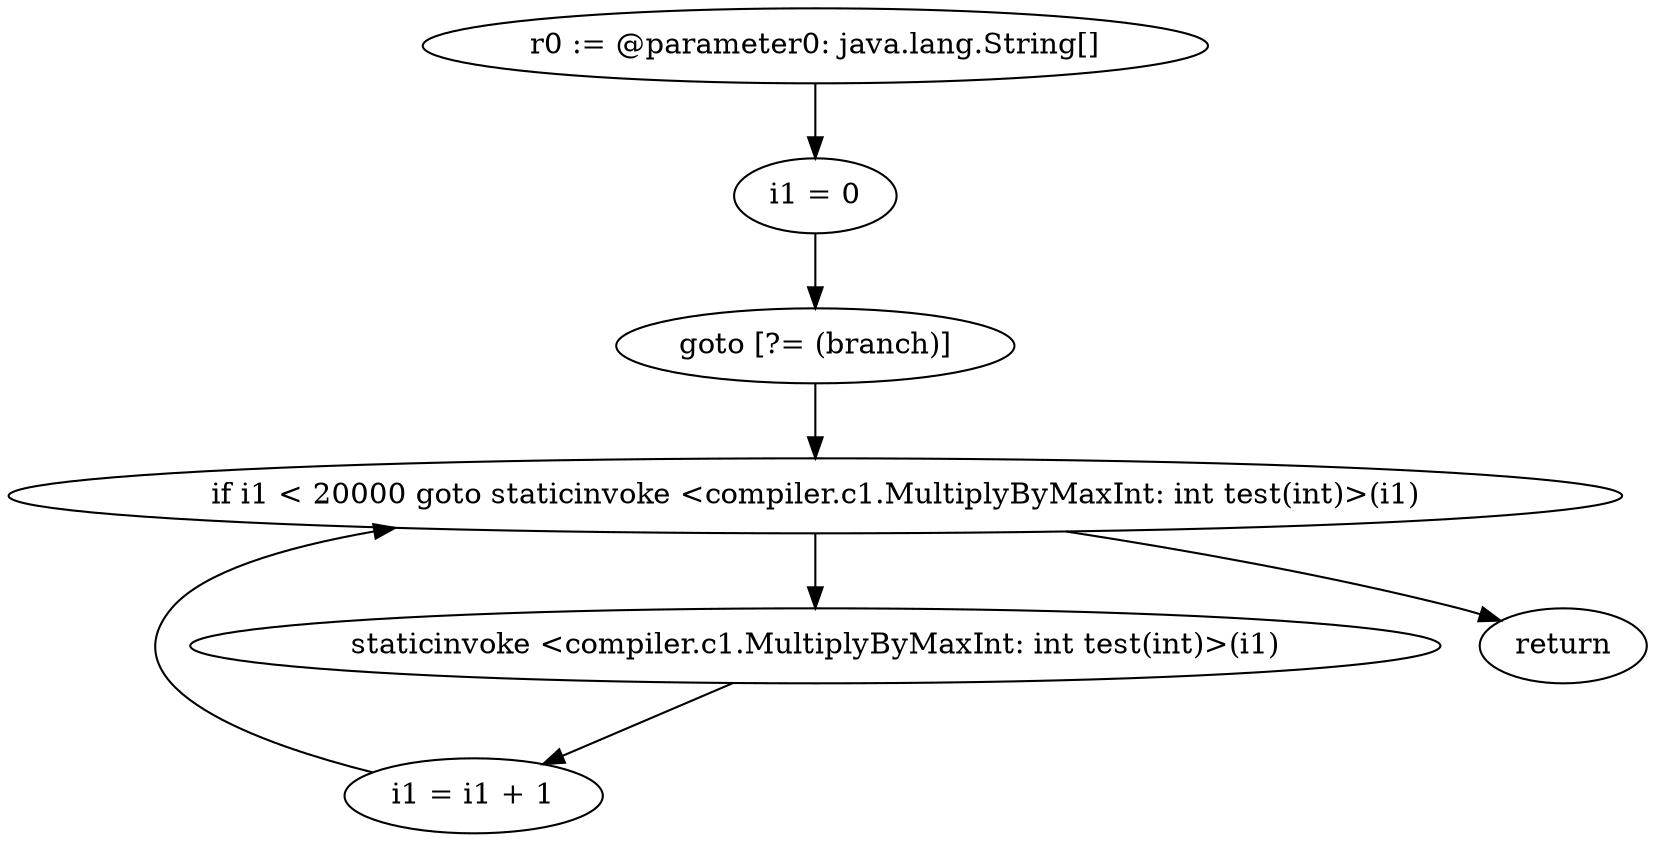 digraph "unitGraph" {
    "r0 := @parameter0: java.lang.String[]"
    "i1 = 0"
    "goto [?= (branch)]"
    "staticinvoke <compiler.c1.MultiplyByMaxInt: int test(int)>(i1)"
    "i1 = i1 + 1"
    "if i1 < 20000 goto staticinvoke <compiler.c1.MultiplyByMaxInt: int test(int)>(i1)"
    "return"
    "r0 := @parameter0: java.lang.String[]"->"i1 = 0";
    "i1 = 0"->"goto [?= (branch)]";
    "goto [?= (branch)]"->"if i1 < 20000 goto staticinvoke <compiler.c1.MultiplyByMaxInt: int test(int)>(i1)";
    "staticinvoke <compiler.c1.MultiplyByMaxInt: int test(int)>(i1)"->"i1 = i1 + 1";
    "i1 = i1 + 1"->"if i1 < 20000 goto staticinvoke <compiler.c1.MultiplyByMaxInt: int test(int)>(i1)";
    "if i1 < 20000 goto staticinvoke <compiler.c1.MultiplyByMaxInt: int test(int)>(i1)"->"return";
    "if i1 < 20000 goto staticinvoke <compiler.c1.MultiplyByMaxInt: int test(int)>(i1)"->"staticinvoke <compiler.c1.MultiplyByMaxInt: int test(int)>(i1)";
}
